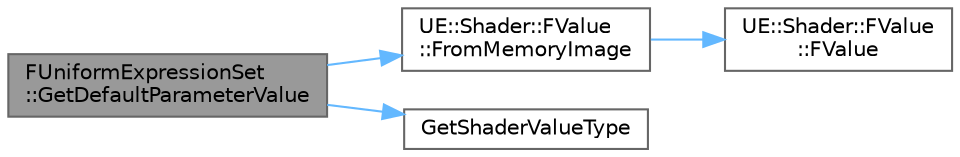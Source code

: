 digraph "FUniformExpressionSet::GetDefaultParameterValue"
{
 // INTERACTIVE_SVG=YES
 // LATEX_PDF_SIZE
  bgcolor="transparent";
  edge [fontname=Helvetica,fontsize=10,labelfontname=Helvetica,labelfontsize=10];
  node [fontname=Helvetica,fontsize=10,shape=box,height=0.2,width=0.4];
  rankdir="LR";
  Node1 [id="Node000001",label="FUniformExpressionSet\l::GetDefaultParameterValue",height=0.2,width=0.4,color="gray40", fillcolor="grey60", style="filled", fontcolor="black",tooltip=" "];
  Node1 -> Node2 [id="edge1_Node000001_Node000002",color="steelblue1",style="solid",tooltip=" "];
  Node2 [id="Node000002",label="UE::Shader::FValue\l::FromMemoryImage",height=0.2,width=0.4,color="grey40", fillcolor="white", style="filled",URL="$d6/d66/structUE_1_1Shader_1_1FValue.html#a5052914c612dda3424286cc33a1e5292",tooltip=" "];
  Node2 -> Node3 [id="edge2_Node000002_Node000003",color="steelblue1",style="solid",tooltip=" "];
  Node3 [id="Node000003",label="UE::Shader::FValue\l::FValue",height=0.2,width=0.4,color="grey40", fillcolor="white", style="filled",URL="$d6/d66/structUE_1_1Shader_1_1FValue.html#a89a8ad0bbc0a8ed3d7384eb67b55acdc",tooltip=" "];
  Node1 -> Node4 [id="edge3_Node000001_Node000004",color="steelblue1",style="solid",tooltip=" "];
  Node4 [id="Node000004",label="GetShaderValueType",height=0.2,width=0.4,color="grey40", fillcolor="white", style="filled",URL="$dc/d31/MaterialTypes_8h.html#aaa55a18f591ab81725f11c524cd6450f",tooltip=" "];
}
